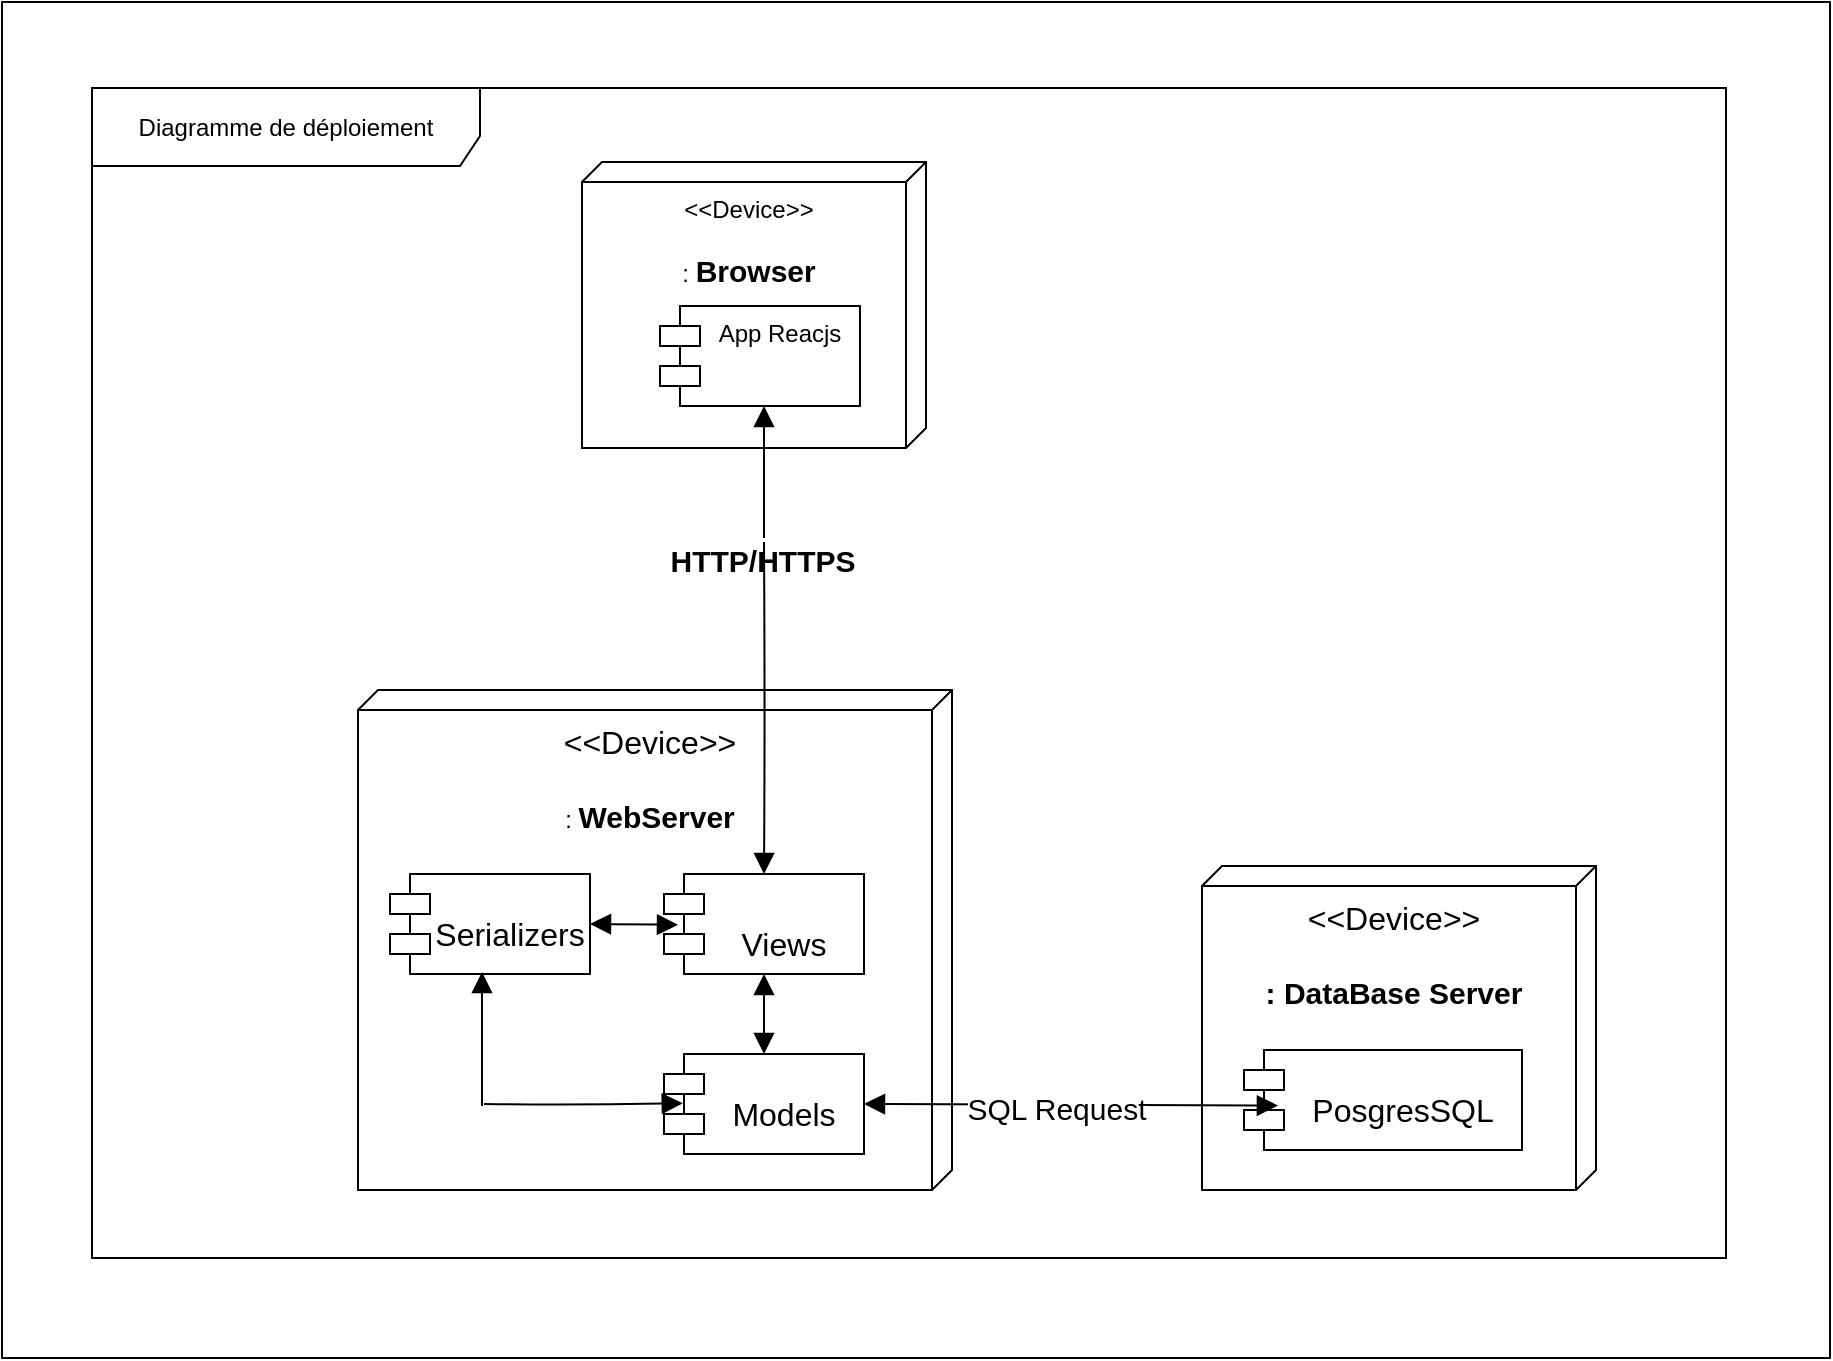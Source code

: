 <mxfile version="24.8.3">
  <diagram name="Page-1" id="6AQiWtXC1i7Dj9kjHFDt">
    <mxGraphModel dx="1280" dy="468" grid="0" gridSize="10" guides="1" tooltips="1" connect="1" arrows="1" fold="1" page="0" pageScale="1" pageWidth="3300" pageHeight="4681" math="0" shadow="0">
      <root>
        <mxCell id="0" />
        <mxCell id="1" parent="0" />
        <mxCell id="ThAz6LVnvCTda6eeC0oc-46" value="" style="rounded=0;whiteSpace=wrap;html=1;" parent="1" vertex="1">
          <mxGeometry x="-137" y="77" width="914" height="678" as="geometry" />
        </mxCell>
        <mxCell id="ThAz6LVnvCTda6eeC0oc-47" value="&lt;font style=&quot;font-size: 16px;&quot;&gt;&amp;lt;&amp;lt;Device&amp;gt;&amp;gt;&lt;/font&gt;&lt;div style=&quot;font-size: 16px;&quot;&gt;&lt;br&gt;&lt;/div&gt;&lt;div&gt;: &lt;b&gt;&lt;font style=&quot;font-size: 15px;&quot;&gt;WebServer&lt;/font&gt;&lt;/b&gt;&lt;/div&gt;" style="verticalAlign=top;align=center;shape=cube;size=10;direction=south;fontStyle=0;html=1;boundedLbl=1;spacingLeft=5;whiteSpace=wrap;" parent="1" vertex="1">
          <mxGeometry x="41" y="421" width="297" height="250" as="geometry" />
        </mxCell>
        <mxCell id="ThAz6LVnvCTda6eeC0oc-48" value="&lt;font style=&quot;font-size: 16px;&quot;&gt;&amp;lt;&amp;lt;Device&amp;gt;&amp;gt;&lt;/font&gt;&lt;div style=&quot;font-size: 16px;&quot;&gt;&lt;br&gt;&lt;/div&gt;&lt;div&gt;&lt;b&gt;&lt;font style=&quot;font-size: 15px;&quot;&gt;: DataBase Server&lt;/font&gt;&lt;/b&gt;&lt;/div&gt;" style="verticalAlign=top;align=center;shape=cube;size=10;direction=south;fontStyle=0;html=1;boundedLbl=1;spacingLeft=5;whiteSpace=wrap;" parent="1" vertex="1">
          <mxGeometry x="463" y="509" width="197" height="162" as="geometry" />
        </mxCell>
        <mxCell id="ThAz6LVnvCTda6eeC0oc-52" value="&amp;lt;&amp;lt;Device&amp;gt;&amp;gt;&lt;div&gt;&lt;br&gt;&lt;/div&gt;&lt;div&gt;: &lt;b&gt;&lt;font style=&quot;font-size: 15px;&quot;&gt;Browser&lt;/font&gt;&lt;/b&gt;&lt;/div&gt;" style="verticalAlign=top;align=center;shape=cube;size=10;direction=south;fontStyle=0;html=1;boundedLbl=1;spacingLeft=5;whiteSpace=wrap;" parent="1" vertex="1">
          <mxGeometry x="153" y="157" width="172" height="143" as="geometry" />
        </mxCell>
        <mxCell id="ThAz6LVnvCTda6eeC0oc-53" value="App Reacjs" style="shape=module;align=left;spacingLeft=20;align=center;verticalAlign=top;whiteSpace=wrap;html=1;" parent="1" vertex="1">
          <mxGeometry x="192" y="229" width="100" height="50" as="geometry" />
        </mxCell>
        <mxCell id="ThAz6LVnvCTda6eeC0oc-54" value="&lt;div style=&quot;font-size: 16px;&quot;&gt;&lt;font style=&quot;font-size: 16px;&quot;&gt;&lt;br&gt;&lt;/font&gt;&lt;/div&gt;&lt;font style=&quot;font-size: 16px;&quot;&gt;Views&lt;/font&gt;" style="shape=module;align=left;spacingLeft=20;align=center;verticalAlign=top;whiteSpace=wrap;html=1;" parent="1" vertex="1">
          <mxGeometry x="194" y="513" width="100" height="50" as="geometry" />
        </mxCell>
        <mxCell id="ThAz6LVnvCTda6eeC0oc-55" value="&lt;div&gt;&lt;br&gt;&lt;/div&gt;&lt;font style=&quot;font-size: 16px;&quot;&gt;Serializers&lt;/font&gt;" style="shape=module;align=left;spacingLeft=20;align=center;verticalAlign=top;whiteSpace=wrap;html=1;" parent="1" vertex="1">
          <mxGeometry x="57" y="513" width="100" height="50" as="geometry" />
        </mxCell>
        <mxCell id="ThAz6LVnvCTda6eeC0oc-56" value="&lt;div&gt;&lt;br&gt;&lt;/div&gt;&lt;font style=&quot;font-size: 16px;&quot;&gt;Models&lt;/font&gt;" style="shape=module;align=left;spacingLeft=20;align=center;verticalAlign=top;whiteSpace=wrap;html=1;" parent="1" vertex="1">
          <mxGeometry x="194" y="603" width="100" height="50" as="geometry" />
        </mxCell>
        <mxCell id="ThAz6LVnvCTda6eeC0oc-57" value="" style="endArrow=block;startArrow=block;endFill=1;startFill=1;html=1;rounded=0;fontSize=12;startSize=8;endSize=8;curved=1;exitX=1;exitY=0.5;exitDx=0;exitDy=0;entryX=0.07;entryY=0.508;entryDx=0;entryDy=0;entryPerimeter=0;" parent="1" source="ThAz6LVnvCTda6eeC0oc-55" target="ThAz6LVnvCTda6eeC0oc-54" edge="1">
          <mxGeometry width="160" relative="1" as="geometry">
            <mxPoint x="245" y="535" as="sourcePoint" />
            <mxPoint x="405" y="535" as="targetPoint" />
          </mxGeometry>
        </mxCell>
        <mxCell id="ThAz6LVnvCTda6eeC0oc-58" value="" style="endArrow=block;startArrow=block;endFill=1;startFill=1;html=1;rounded=0;fontSize=12;startSize=8;endSize=8;curved=1;exitX=0.5;exitY=0;exitDx=0;exitDy=0;" parent="1" source="ThAz6LVnvCTda6eeC0oc-56" target="ThAz6LVnvCTda6eeC0oc-54" edge="1">
          <mxGeometry width="160" relative="1" as="geometry">
            <mxPoint x="245" y="535" as="sourcePoint" />
            <mxPoint x="405" y="535" as="targetPoint" />
          </mxGeometry>
        </mxCell>
        <mxCell id="ThAz6LVnvCTda6eeC0oc-59" value="&lt;div&gt;&lt;br&gt;&lt;/div&gt;&lt;font style=&quot;font-size: 16px;&quot;&gt;PosgresSQL&lt;/font&gt;" style="shape=module;align=left;spacingLeft=20;align=center;verticalAlign=top;whiteSpace=wrap;html=1;" parent="1" vertex="1">
          <mxGeometry x="484" y="601" width="139" height="50" as="geometry" />
        </mxCell>
        <mxCell id="ThAz6LVnvCTda6eeC0oc-60" value="" style="endArrow=block;startArrow=block;endFill=1;startFill=1;html=1;rounded=0;fontSize=12;startSize=8;endSize=8;curved=1;exitX=1;exitY=0.5;exitDx=0;exitDy=0;entryX=0.122;entryY=0.556;entryDx=0;entryDy=0;entryPerimeter=0;" parent="1" source="ThAz6LVnvCTda6eeC0oc-56" target="ThAz6LVnvCTda6eeC0oc-59" edge="1">
          <mxGeometry width="160" relative="1" as="geometry">
            <mxPoint x="317" y="597" as="sourcePoint" />
            <mxPoint x="477" y="597" as="targetPoint" />
          </mxGeometry>
        </mxCell>
        <mxCell id="ThAz6LVnvCTda6eeC0oc-61" value="&lt;font style=&quot;font-size: 15px;&quot;&gt;SQL Request&lt;/font&gt;" style="edgeLabel;html=1;align=center;verticalAlign=middle;resizable=0;points=[];fontSize=12;" parent="ThAz6LVnvCTda6eeC0oc-60" vertex="1" connectable="0">
          <mxGeometry x="-0.07" y="-1" relative="1" as="geometry">
            <mxPoint as="offset" />
          </mxGeometry>
        </mxCell>
        <mxCell id="ThAz6LVnvCTda6eeC0oc-62" value="" style="endArrow=block;endFill=1;html=1;edgeStyle=orthogonalEdgeStyle;align=left;verticalAlign=top;rounded=0;fontSize=12;startSize=8;endSize=8;curved=1;" parent="1" edge="1">
          <mxGeometry x="-1" relative="1" as="geometry">
            <mxPoint x="103" y="629" as="sourcePoint" />
            <mxPoint x="103" y="562" as="targetPoint" />
          </mxGeometry>
        </mxCell>
        <mxCell id="ThAz6LVnvCTda6eeC0oc-63" value="" style="endArrow=block;endFill=1;html=1;edgeStyle=orthogonalEdgeStyle;align=left;verticalAlign=top;rounded=0;fontSize=12;startSize=8;endSize=8;curved=1;entryX=0.094;entryY=0.492;entryDx=0;entryDy=0;entryPerimeter=0;" parent="1" target="ThAz6LVnvCTda6eeC0oc-56" edge="1">
          <mxGeometry x="-1" relative="1" as="geometry">
            <mxPoint x="104" y="628" as="sourcePoint" />
            <mxPoint x="194" y="651" as="targetPoint" />
          </mxGeometry>
        </mxCell>
        <mxCell id="ThAz6LVnvCTda6eeC0oc-64" value="" style="endArrow=block;endFill=1;html=1;edgeStyle=orthogonalEdgeStyle;align=left;verticalAlign=top;rounded=0;fontSize=12;startSize=8;endSize=8;curved=1;entryX=0.5;entryY=1;entryDx=0;entryDy=0;" parent="1" edge="1">
          <mxGeometry x="-1" relative="1" as="geometry">
            <mxPoint x="244" y="345" as="sourcePoint" />
            <mxPoint x="244" y="279" as="targetPoint" />
          </mxGeometry>
        </mxCell>
        <mxCell id="ThAz6LVnvCTda6eeC0oc-65" value="&lt;b&gt;&lt;font style=&quot;font-size: 15px;&quot;&gt;HTTP/HTTPS&lt;/font&gt;&lt;/b&gt;" style="edgeLabel;html=1;align=center;verticalAlign=middle;resizable=0;points=[];fontSize=12;" parent="ThAz6LVnvCTda6eeC0oc-64" vertex="1" connectable="0">
          <mxGeometry x="-0.986" y="1" relative="1" as="geometry">
            <mxPoint y="11" as="offset" />
          </mxGeometry>
        </mxCell>
        <mxCell id="ThAz6LVnvCTda6eeC0oc-66" value="" style="endArrow=block;endFill=1;html=1;edgeStyle=orthogonalEdgeStyle;align=left;verticalAlign=top;rounded=0;fontSize=12;startSize=8;endSize=8;curved=1;entryX=0.5;entryY=0;entryDx=0;entryDy=0;" parent="1" target="ThAz6LVnvCTda6eeC0oc-54" edge="1">
          <mxGeometry x="-1" relative="1" as="geometry">
            <mxPoint x="244" y="347" as="sourcePoint" />
            <mxPoint x="359" y="354" as="targetPoint" />
          </mxGeometry>
        </mxCell>
        <mxCell id="ThAz6LVnvCTda6eeC0oc-69" value="Diagramme de déploiement" style="shape=umlFrame;whiteSpace=wrap;html=1;pointerEvents=0;recursiveResize=0;container=1;collapsible=0;width=194;height=39;" parent="1" vertex="1">
          <mxGeometry x="-92" y="120" width="817" height="585" as="geometry" />
        </mxCell>
      </root>
    </mxGraphModel>
  </diagram>
</mxfile>
